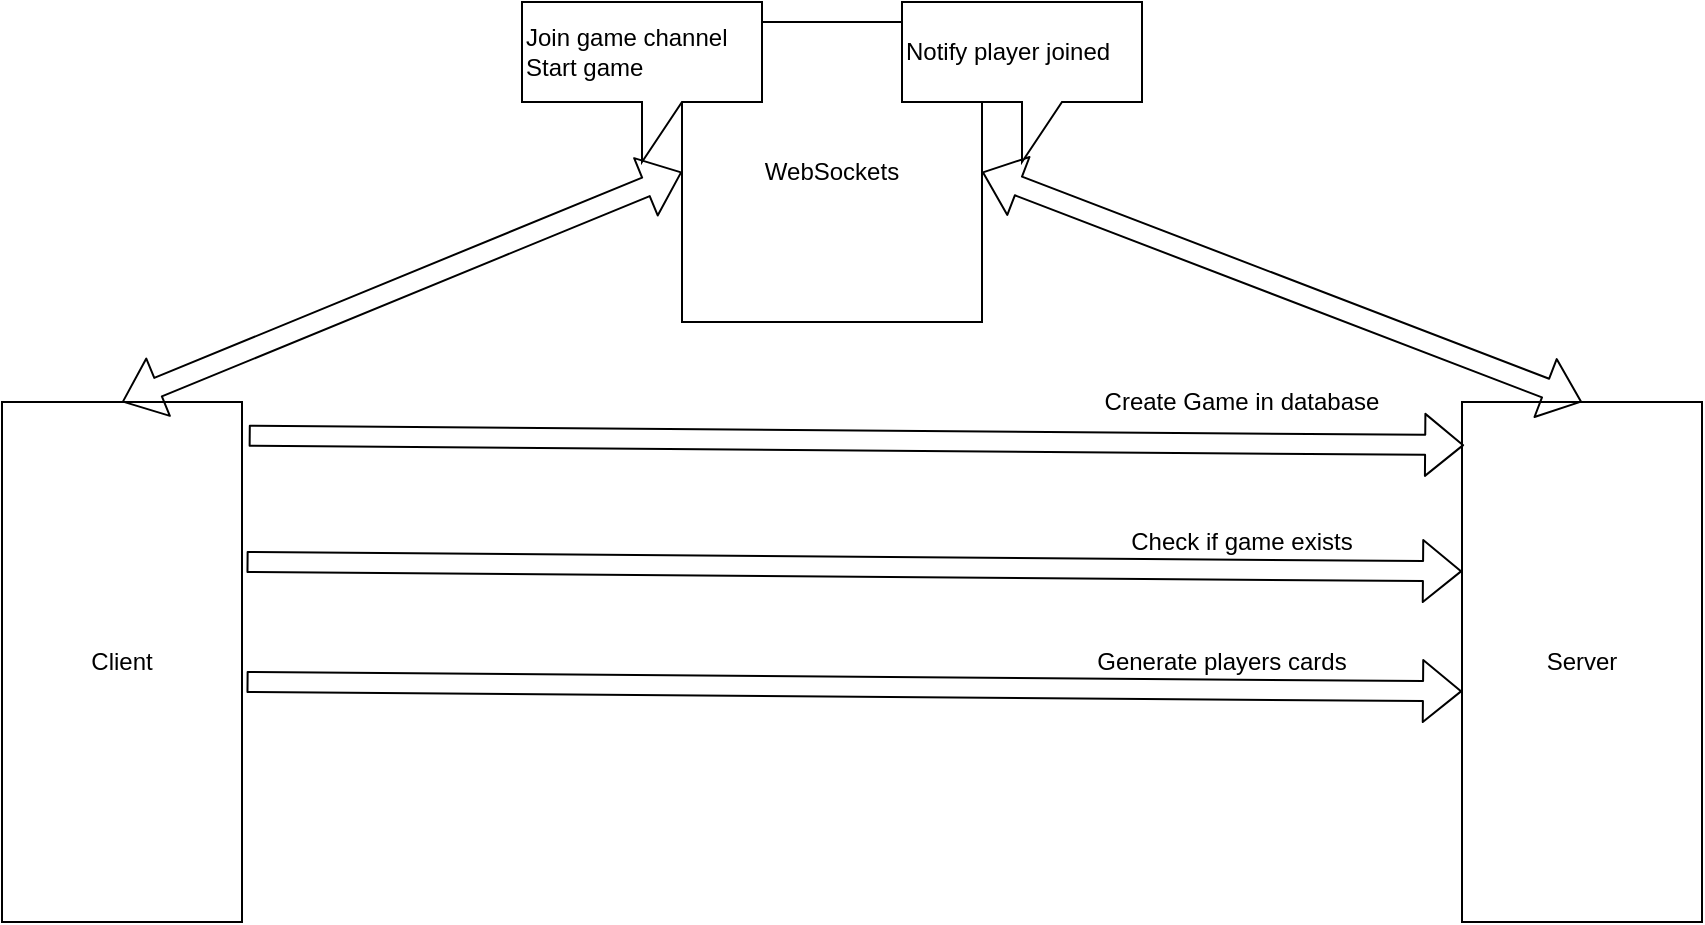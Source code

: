 <mxfile version="15.2.7" type="device"><diagram id="ZOB6dj3nRT4HVx_L7I7v" name="Page-1"><mxGraphModel dx="2078" dy="930" grid="1" gridSize="10" guides="1" tooltips="1" connect="1" arrows="1" fold="1" page="1" pageScale="1" pageWidth="850" pageHeight="1100" math="0" shadow="0"><root><mxCell id="0"/><mxCell id="1" parent="0"/><mxCell id="QSz_YoRnoVs40GJcPl9R-1" value="Client" style="rounded=0;whiteSpace=wrap;html=1;" vertex="1" parent="1"><mxGeometry y="240" width="120" height="260" as="geometry"/></mxCell><mxCell id="QSz_YoRnoVs40GJcPl9R-2" value="Server" style="rounded=0;whiteSpace=wrap;html=1;" vertex="1" parent="1"><mxGeometry x="730" y="240" width="120" height="260" as="geometry"/></mxCell><mxCell id="QSz_YoRnoVs40GJcPl9R-3" value="WebSockets" style="whiteSpace=wrap;html=1;aspect=fixed;" vertex="1" parent="1"><mxGeometry x="340" y="50" width="150" height="150" as="geometry"/></mxCell><mxCell id="QSz_YoRnoVs40GJcPl9R-4" value="" style="shape=flexArrow;endArrow=classic;html=1;entryX=0.009;entryY=0.083;entryDx=0;entryDy=0;entryPerimeter=0;exitX=1.028;exitY=0.065;exitDx=0;exitDy=0;exitPerimeter=0;" edge="1" parent="1" source="QSz_YoRnoVs40GJcPl9R-1" target="QSz_YoRnoVs40GJcPl9R-2"><mxGeometry width="50" height="50" relative="1" as="geometry"><mxPoint x="400" y="320" as="sourcePoint"/><mxPoint x="450" y="270" as="targetPoint"/></mxGeometry></mxCell><mxCell id="QSz_YoRnoVs40GJcPl9R-5" value="Create Game in database" style="text;html=1;strokeColor=none;fillColor=none;align=center;verticalAlign=middle;whiteSpace=wrap;rounded=0;" vertex="1" parent="1"><mxGeometry x="520" y="230" width="200" height="20" as="geometry"/></mxCell><mxCell id="QSz_YoRnoVs40GJcPl9R-6" style="edgeStyle=orthogonalEdgeStyle;rounded=0;orthogonalLoop=1;jettySize=auto;html=1;exitX=0.5;exitY=1;exitDx=0;exitDy=0;" edge="1" parent="1" source="QSz_YoRnoVs40GJcPl9R-5" target="QSz_YoRnoVs40GJcPl9R-5"><mxGeometry relative="1" as="geometry"/></mxCell><mxCell id="QSz_YoRnoVs40GJcPl9R-7" value="" style="shape=flexArrow;endArrow=classic;html=1;entryX=0.009;entryY=0.083;entryDx=0;entryDy=0;entryPerimeter=0;exitX=1.028;exitY=0.065;exitDx=0;exitDy=0;exitPerimeter=0;" edge="1" parent="1"><mxGeometry width="50" height="50" relative="1" as="geometry"><mxPoint x="122.28" y="320.0" as="sourcePoint"/><mxPoint x="730.0" y="324.68" as="targetPoint"/></mxGeometry></mxCell><mxCell id="QSz_YoRnoVs40GJcPl9R-8" value="Check if game exists" style="text;html=1;strokeColor=none;fillColor=none;align=center;verticalAlign=middle;whiteSpace=wrap;rounded=0;" vertex="1" parent="1"><mxGeometry x="540" y="300" width="160" height="20" as="geometry"/></mxCell><mxCell id="QSz_YoRnoVs40GJcPl9R-9" value="" style="shape=flexArrow;endArrow=classic;html=1;entryX=0.009;entryY=0.083;entryDx=0;entryDy=0;entryPerimeter=0;exitX=1.028;exitY=0.065;exitDx=0;exitDy=0;exitPerimeter=0;" edge="1" parent="1"><mxGeometry width="50" height="50" relative="1" as="geometry"><mxPoint x="122.28" y="380" as="sourcePoint"/><mxPoint x="730" y="384.68" as="targetPoint"/></mxGeometry></mxCell><mxCell id="QSz_YoRnoVs40GJcPl9R-10" value="Generate players cards" style="text;html=1;strokeColor=none;fillColor=none;align=center;verticalAlign=middle;whiteSpace=wrap;rounded=0;" vertex="1" parent="1"><mxGeometry x="510" y="360" width="200" height="20" as="geometry"/></mxCell><mxCell id="QSz_YoRnoVs40GJcPl9R-14" value="" style="shape=flexArrow;endArrow=classic;startArrow=classic;html=1;entryX=0;entryY=0.5;entryDx=0;entryDy=0;exitX=0.5;exitY=0;exitDx=0;exitDy=0;" edge="1" parent="1" source="QSz_YoRnoVs40GJcPl9R-1" target="QSz_YoRnoVs40GJcPl9R-3"><mxGeometry width="100" height="100" relative="1" as="geometry"><mxPoint x="370" y="460" as="sourcePoint"/><mxPoint x="470" y="360" as="targetPoint"/></mxGeometry></mxCell><mxCell id="QSz_YoRnoVs40GJcPl9R-15" value="" style="shape=flexArrow;endArrow=classic;startArrow=classic;html=1;entryX=0.5;entryY=0;entryDx=0;entryDy=0;exitX=1;exitY=0.5;exitDx=0;exitDy=0;" edge="1" parent="1" source="QSz_YoRnoVs40GJcPl9R-3" target="QSz_YoRnoVs40GJcPl9R-2"><mxGeometry width="100" height="100" relative="1" as="geometry"><mxPoint x="520" y="145" as="sourcePoint"/><mxPoint x="800" y="30" as="targetPoint"/></mxGeometry></mxCell><mxCell id="QSz_YoRnoVs40GJcPl9R-16" value="Join game channel&lt;br&gt;Start game&lt;br&gt;&lt;div&gt;&lt;/div&gt;" style="shape=callout;whiteSpace=wrap;html=1;perimeter=calloutPerimeter;align=left;" vertex="1" parent="1"><mxGeometry x="260" y="40" width="120" height="80" as="geometry"/></mxCell><mxCell id="QSz_YoRnoVs40GJcPl9R-18" value="Notify player joined&lt;div&gt;&lt;/div&gt;" style="shape=callout;whiteSpace=wrap;html=1;perimeter=calloutPerimeter;align=left;" vertex="1" parent="1"><mxGeometry x="450" y="40" width="120" height="80" as="geometry"/></mxCell></root></mxGraphModel></diagram></mxfile>
